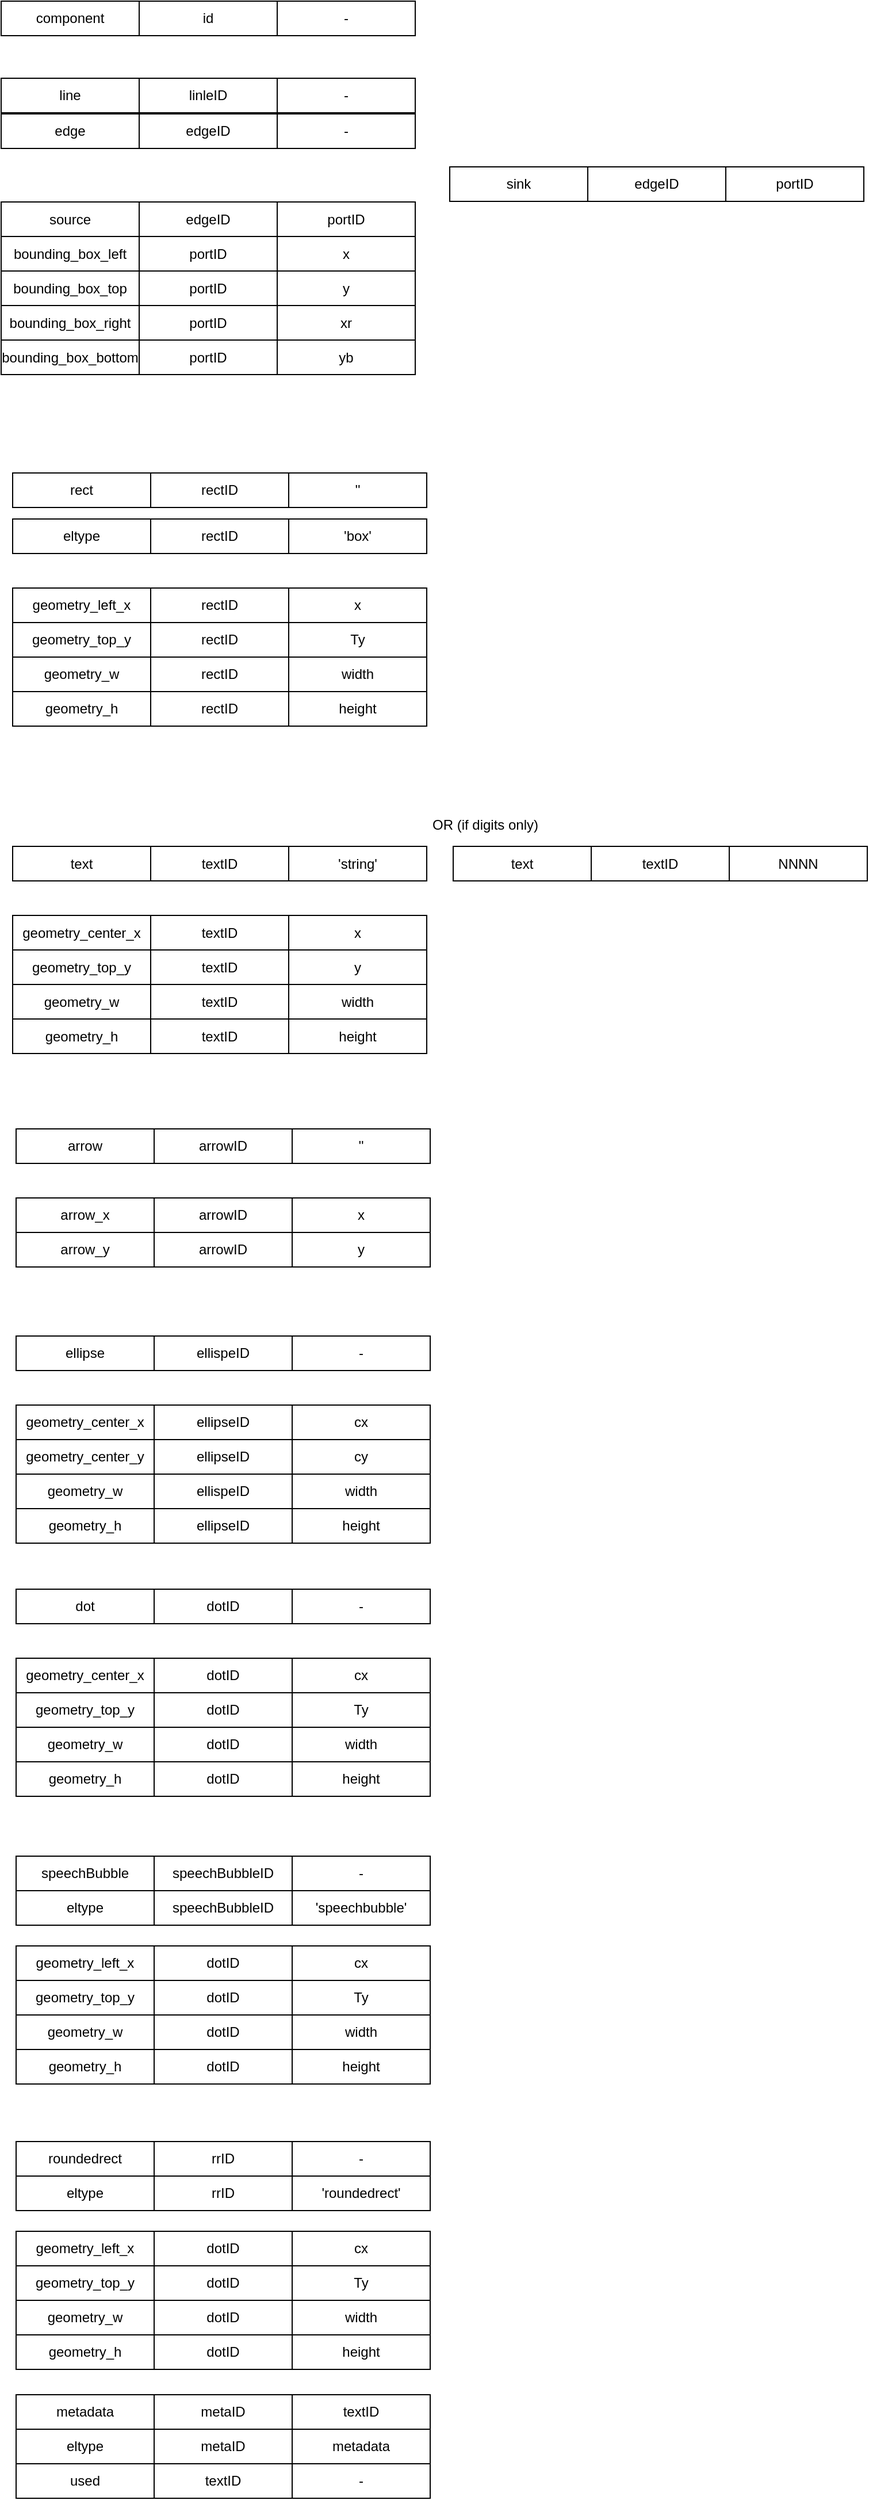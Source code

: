<mxfile version="11.1.4" type="device"><diagram id="wLg2zsXtawJ6zS9mIf9T" name="Scanner"><mxGraphModel dx="1106" dy="791" grid="1" gridSize="10" guides="1" tooltips="1" connect="1" arrows="1" fold="1" page="1" pageScale="1" pageWidth="827" pageHeight="1169" math="0" shadow="0"><root><mxCell id="0"/><mxCell id="1" parent="0"/><mxCell id="kJKgbXOMThUFaZ7jljnS-34" value="source" style="rounded=0;whiteSpace=wrap;html=1;" parent="1" vertex="1"><mxGeometry x="20" y="194.5" width="120" height="30" as="geometry"/></mxCell><mxCell id="kJKgbXOMThUFaZ7jljnS-1" value="component" style="rounded=0;whiteSpace=wrap;html=1;" parent="1" vertex="1"><mxGeometry x="20" y="20" width="120" height="30" as="geometry"/></mxCell><mxCell id="kJKgbXOMThUFaZ7jljnS-7" value="id" style="rounded=0;whiteSpace=wrap;html=1;" parent="1" vertex="1"><mxGeometry x="140" y="20" width="120" height="30" as="geometry"/></mxCell><mxCell id="kJKgbXOMThUFaZ7jljnS-8" value="-" style="rounded=0;whiteSpace=wrap;html=1;" parent="1" vertex="1"><mxGeometry x="260" y="20" width="120" height="30" as="geometry"/></mxCell><mxCell id="kJKgbXOMThUFaZ7jljnS-9" value="line" style="rounded=0;whiteSpace=wrap;html=1;" parent="1" vertex="1"><mxGeometry x="20" y="87" width="120" height="30" as="geometry"/></mxCell><mxCell id="kJKgbXOMThUFaZ7jljnS-10" style="edgeStyle=orthogonalEdgeStyle;rounded=0;orthogonalLoop=1;jettySize=auto;html=1;exitX=0.5;exitY=1;exitDx=0;exitDy=0;" parent="1" source="kJKgbXOMThUFaZ7jljnS-9" target="kJKgbXOMThUFaZ7jljnS-9" edge="1"><mxGeometry relative="1" as="geometry"/></mxCell><mxCell id="kJKgbXOMThUFaZ7jljnS-11" value="linleID" style="rounded=0;whiteSpace=wrap;html=1;" parent="1" vertex="1"><mxGeometry x="140" y="87" width="120" height="30" as="geometry"/></mxCell><mxCell id="kJKgbXOMThUFaZ7jljnS-12" value="-" style="rounded=0;whiteSpace=wrap;html=1;" parent="1" vertex="1"><mxGeometry x="260" y="87" width="120" height="30" as="geometry"/></mxCell><mxCell id="kJKgbXOMThUFaZ7jljnS-13" value="edge" style="rounded=0;whiteSpace=wrap;html=1;" parent="1" vertex="1"><mxGeometry x="20" y="118" width="120" height="30" as="geometry"/></mxCell><mxCell id="kJKgbXOMThUFaZ7jljnS-15" value="edgeID" style="rounded=0;whiteSpace=wrap;html=1;" parent="1" vertex="1"><mxGeometry x="140" y="118" width="120" height="30" as="geometry"/></mxCell><mxCell id="kJKgbXOMThUFaZ7jljnS-16" value="-" style="rounded=0;whiteSpace=wrap;html=1;" parent="1" vertex="1"><mxGeometry x="260" y="118" width="120" height="30" as="geometry"/></mxCell><mxCell id="kJKgbXOMThUFaZ7jljnS-17" value="bounding_box_left" style="rounded=0;whiteSpace=wrap;html=1;" parent="1" vertex="1"><mxGeometry x="20" y="224.5" width="120" height="30" as="geometry"/></mxCell><mxCell id="kJKgbXOMThUFaZ7jljnS-18" style="edgeStyle=orthogonalEdgeStyle;rounded=0;orthogonalLoop=1;jettySize=auto;html=1;exitX=0.5;exitY=1;exitDx=0;exitDy=0;" parent="1" source="kJKgbXOMThUFaZ7jljnS-17" target="kJKgbXOMThUFaZ7jljnS-17" edge="1"><mxGeometry relative="1" as="geometry"/></mxCell><mxCell id="kJKgbXOMThUFaZ7jljnS-19" value="portID" style="rounded=0;whiteSpace=wrap;html=1;" parent="1" vertex="1"><mxGeometry x="140" y="224.5" width="120" height="30" as="geometry"/></mxCell><mxCell id="kJKgbXOMThUFaZ7jljnS-20" value="x" style="rounded=0;whiteSpace=wrap;html=1;" parent="1" vertex="1"><mxGeometry x="260" y="224.5" width="120" height="30" as="geometry"/></mxCell><mxCell id="kJKgbXOMThUFaZ7jljnS-21" value="bounding_box_top" style="rounded=0;whiteSpace=wrap;html=1;" parent="1" vertex="1"><mxGeometry x="20" y="254.5" width="120" height="30" as="geometry"/></mxCell><mxCell id="kJKgbXOMThUFaZ7jljnS-22" style="edgeStyle=orthogonalEdgeStyle;rounded=0;orthogonalLoop=1;jettySize=auto;html=1;exitX=0.5;exitY=1;exitDx=0;exitDy=0;" parent="1" source="kJKgbXOMThUFaZ7jljnS-21" target="kJKgbXOMThUFaZ7jljnS-21" edge="1"><mxGeometry relative="1" as="geometry"/></mxCell><mxCell id="kJKgbXOMThUFaZ7jljnS-23" value="portID" style="rounded=0;whiteSpace=wrap;html=1;" parent="1" vertex="1"><mxGeometry x="140" y="254.5" width="120" height="30" as="geometry"/></mxCell><mxCell id="kJKgbXOMThUFaZ7jljnS-24" value="y" style="rounded=0;whiteSpace=wrap;html=1;" parent="1" vertex="1"><mxGeometry x="260" y="254.5" width="120" height="30" as="geometry"/></mxCell><mxCell id="kJKgbXOMThUFaZ7jljnS-25" value="bounding_box_right" style="rounded=0;whiteSpace=wrap;html=1;" parent="1" vertex="1"><mxGeometry x="20" y="284.5" width="120" height="30" as="geometry"/></mxCell><mxCell id="kJKgbXOMThUFaZ7jljnS-26" style="edgeStyle=orthogonalEdgeStyle;rounded=0;orthogonalLoop=1;jettySize=auto;html=1;exitX=0.5;exitY=1;exitDx=0;exitDy=0;" parent="1" source="kJKgbXOMThUFaZ7jljnS-25" target="kJKgbXOMThUFaZ7jljnS-25" edge="1"><mxGeometry relative="1" as="geometry"/></mxCell><mxCell id="kJKgbXOMThUFaZ7jljnS-27" value="portID" style="rounded=0;whiteSpace=wrap;html=1;" parent="1" vertex="1"><mxGeometry x="140" y="284.5" width="120" height="30" as="geometry"/></mxCell><mxCell id="kJKgbXOMThUFaZ7jljnS-28" value="xr" style="rounded=0;whiteSpace=wrap;html=1;" parent="1" vertex="1"><mxGeometry x="260" y="284.5" width="120" height="30" as="geometry"/></mxCell><mxCell id="kJKgbXOMThUFaZ7jljnS-29" value="bounding_box_bottom" style="rounded=0;whiteSpace=wrap;html=1;" parent="1" vertex="1"><mxGeometry x="20" y="314.5" width="120" height="30" as="geometry"/></mxCell><mxCell id="kJKgbXOMThUFaZ7jljnS-31" value="portID" style="rounded=0;whiteSpace=wrap;html=1;" parent="1" vertex="1"><mxGeometry x="140" y="314.5" width="120" height="30" as="geometry"/></mxCell><mxCell id="kJKgbXOMThUFaZ7jljnS-32" value="yb" style="rounded=0;whiteSpace=wrap;html=1;" parent="1" vertex="1"><mxGeometry x="260" y="314.5" width="120" height="30" as="geometry"/></mxCell><mxCell id="kJKgbXOMThUFaZ7jljnS-35" style="edgeStyle=orthogonalEdgeStyle;rounded=0;orthogonalLoop=1;jettySize=auto;html=1;exitX=0.5;exitY=1;exitDx=0;exitDy=0;" parent="1" edge="1"><mxGeometry relative="1" as="geometry"><mxPoint x="470" y="163" as="sourcePoint"/><mxPoint x="470" y="163" as="targetPoint"/></mxGeometry></mxCell><mxCell id="kJKgbXOMThUFaZ7jljnS-36" value="edgeID" style="rounded=0;whiteSpace=wrap;html=1;" parent="1" vertex="1"><mxGeometry x="140" y="194.5" width="120" height="30" as="geometry"/></mxCell><mxCell id="kJKgbXOMThUFaZ7jljnS-37" value="portID" style="rounded=0;whiteSpace=wrap;html=1;" parent="1" vertex="1"><mxGeometry x="260" y="194.5" width="120" height="30" as="geometry"/></mxCell><mxCell id="kJKgbXOMThUFaZ7jljnS-38" value="sink" style="rounded=0;whiteSpace=wrap;html=1;" parent="1" vertex="1"><mxGeometry x="410" y="164" width="120" height="30" as="geometry"/></mxCell><mxCell id="kJKgbXOMThUFaZ7jljnS-39" style="edgeStyle=orthogonalEdgeStyle;rounded=0;orthogonalLoop=1;jettySize=auto;html=1;exitX=0.5;exitY=1;exitDx=0;exitDy=0;" parent="1" source="kJKgbXOMThUFaZ7jljnS-38" target="kJKgbXOMThUFaZ7jljnS-38" edge="1"><mxGeometry relative="1" as="geometry"/></mxCell><mxCell id="kJKgbXOMThUFaZ7jljnS-40" value="edgeID" style="rounded=0;whiteSpace=wrap;html=1;" parent="1" vertex="1"><mxGeometry x="530" y="164" width="120" height="30" as="geometry"/></mxCell><mxCell id="kJKgbXOMThUFaZ7jljnS-41" value="portID" style="rounded=0;whiteSpace=wrap;html=1;" parent="1" vertex="1"><mxGeometry x="650" y="164" width="120" height="30" as="geometry"/></mxCell><mxCell id="kJKgbXOMThUFaZ7jljnS-44" value="geometry_left_x" style="rounded=0;whiteSpace=wrap;html=1;" parent="1" vertex="1"><mxGeometry x="30" y="530" width="120" height="30" as="geometry"/></mxCell><mxCell id="kJKgbXOMThUFaZ7jljnS-45" style="edgeStyle=orthogonalEdgeStyle;rounded=0;orthogonalLoop=1;jettySize=auto;html=1;exitX=0.5;exitY=1;exitDx=0;exitDy=0;" parent="1" source="kJKgbXOMThUFaZ7jljnS-44" target="kJKgbXOMThUFaZ7jljnS-44" edge="1"><mxGeometry relative="1" as="geometry"/></mxCell><mxCell id="kJKgbXOMThUFaZ7jljnS-46" value="rectID" style="rounded=0;whiteSpace=wrap;html=1;" parent="1" vertex="1"><mxGeometry x="150" y="530" width="120" height="30" as="geometry"/></mxCell><mxCell id="kJKgbXOMThUFaZ7jljnS-47" value="x" style="rounded=0;whiteSpace=wrap;html=1;" parent="1" vertex="1"><mxGeometry x="270" y="530" width="120" height="30" as="geometry"/></mxCell><mxCell id="kJKgbXOMThUFaZ7jljnS-48" value="geometry_top_y" style="rounded=0;whiteSpace=wrap;html=1;" parent="1" vertex="1"><mxGeometry x="30" y="560" width="120" height="30" as="geometry"/></mxCell><mxCell id="kJKgbXOMThUFaZ7jljnS-49" style="edgeStyle=orthogonalEdgeStyle;rounded=0;orthogonalLoop=1;jettySize=auto;html=1;exitX=0.5;exitY=1;exitDx=0;exitDy=0;" parent="1" source="kJKgbXOMThUFaZ7jljnS-48" target="kJKgbXOMThUFaZ7jljnS-48" edge="1"><mxGeometry relative="1" as="geometry"/></mxCell><mxCell id="kJKgbXOMThUFaZ7jljnS-50" value="rectID" style="rounded=0;whiteSpace=wrap;html=1;" parent="1" vertex="1"><mxGeometry x="150" y="560" width="120" height="30" as="geometry"/></mxCell><mxCell id="kJKgbXOMThUFaZ7jljnS-51" value="Ty" style="rounded=0;whiteSpace=wrap;html=1;" parent="1" vertex="1"><mxGeometry x="270" y="560" width="120" height="30" as="geometry"/></mxCell><mxCell id="kJKgbXOMThUFaZ7jljnS-52" value="geometry_w" style="rounded=0;whiteSpace=wrap;html=1;" parent="1" vertex="1"><mxGeometry x="30" y="590" width="120" height="30" as="geometry"/></mxCell><mxCell id="kJKgbXOMThUFaZ7jljnS-53" style="edgeStyle=orthogonalEdgeStyle;rounded=0;orthogonalLoop=1;jettySize=auto;html=1;exitX=0.5;exitY=1;exitDx=0;exitDy=0;" parent="1" source="kJKgbXOMThUFaZ7jljnS-52" target="kJKgbXOMThUFaZ7jljnS-52" edge="1"><mxGeometry relative="1" as="geometry"/></mxCell><mxCell id="kJKgbXOMThUFaZ7jljnS-54" value="rectID" style="rounded=0;whiteSpace=wrap;html=1;" parent="1" vertex="1"><mxGeometry x="150" y="590" width="120" height="30" as="geometry"/></mxCell><mxCell id="kJKgbXOMThUFaZ7jljnS-55" value="width" style="rounded=0;whiteSpace=wrap;html=1;" parent="1" vertex="1"><mxGeometry x="270" y="590" width="120" height="30" as="geometry"/></mxCell><mxCell id="kJKgbXOMThUFaZ7jljnS-56" value="geometry_h" style="rounded=0;whiteSpace=wrap;html=1;" parent="1" vertex="1"><mxGeometry x="30" y="620" width="120" height="30" as="geometry"/></mxCell><mxCell id="kJKgbXOMThUFaZ7jljnS-58" value="rectID" style="rounded=0;whiteSpace=wrap;html=1;" parent="1" vertex="1"><mxGeometry x="150" y="620" width="120" height="30" as="geometry"/></mxCell><mxCell id="kJKgbXOMThUFaZ7jljnS-59" value="height" style="rounded=0;whiteSpace=wrap;html=1;" parent="1" vertex="1"><mxGeometry x="270" y="620" width="120" height="30" as="geometry"/></mxCell><mxCell id="kJKgbXOMThUFaZ7jljnS-60" value="rect" style="rounded=0;whiteSpace=wrap;html=1;" parent="1" vertex="1"><mxGeometry x="30" y="430" width="120" height="30" as="geometry"/></mxCell><mxCell id="kJKgbXOMThUFaZ7jljnS-62" value="rectID" style="rounded=0;whiteSpace=wrap;html=1;" parent="1" vertex="1"><mxGeometry x="150" y="430" width="120" height="30" as="geometry"/></mxCell><mxCell id="kJKgbXOMThUFaZ7jljnS-63" value="''" style="rounded=0;whiteSpace=wrap;html=1;" parent="1" vertex="1"><mxGeometry x="270" y="430" width="120" height="30" as="geometry"/></mxCell><mxCell id="kJKgbXOMThUFaZ7jljnS-64" value="eltype" style="rounded=0;whiteSpace=wrap;html=1;" parent="1" vertex="1"><mxGeometry x="30" y="470" width="120" height="30" as="geometry"/></mxCell><mxCell id="kJKgbXOMThUFaZ7jljnS-66" value="rectID" style="rounded=0;whiteSpace=wrap;html=1;" parent="1" vertex="1"><mxGeometry x="150" y="470" width="120" height="30" as="geometry"/></mxCell><mxCell id="kJKgbXOMThUFaZ7jljnS-67" value="'box'" style="rounded=0;whiteSpace=wrap;html=1;" parent="1" vertex="1"><mxGeometry x="270" y="470" width="120" height="30" as="geometry"/></mxCell><mxCell id="kJKgbXOMThUFaZ7jljnS-68" value="geometry_center_x" style="rounded=0;whiteSpace=wrap;html=1;" parent="1" vertex="1"><mxGeometry x="30" y="814.5" width="120" height="30" as="geometry"/></mxCell><mxCell id="kJKgbXOMThUFaZ7jljnS-69" style="edgeStyle=orthogonalEdgeStyle;rounded=0;orthogonalLoop=1;jettySize=auto;html=1;exitX=0.5;exitY=1;exitDx=0;exitDy=0;" parent="1" source="kJKgbXOMThUFaZ7jljnS-68" target="kJKgbXOMThUFaZ7jljnS-68" edge="1"><mxGeometry relative="1" as="geometry"/></mxCell><mxCell id="kJKgbXOMThUFaZ7jljnS-70" value="textID" style="rounded=0;whiteSpace=wrap;html=1;" parent="1" vertex="1"><mxGeometry x="150" y="814.5" width="120" height="30" as="geometry"/></mxCell><mxCell id="kJKgbXOMThUFaZ7jljnS-71" value="x" style="rounded=0;whiteSpace=wrap;html=1;" parent="1" vertex="1"><mxGeometry x="270" y="814.5" width="120" height="30" as="geometry"/></mxCell><mxCell id="kJKgbXOMThUFaZ7jljnS-72" value="geometry_top_y" style="rounded=0;whiteSpace=wrap;html=1;" parent="1" vertex="1"><mxGeometry x="30" y="844.5" width="120" height="30" as="geometry"/></mxCell><mxCell id="kJKgbXOMThUFaZ7jljnS-73" style="edgeStyle=orthogonalEdgeStyle;rounded=0;orthogonalLoop=1;jettySize=auto;html=1;exitX=0.5;exitY=1;exitDx=0;exitDy=0;" parent="1" source="kJKgbXOMThUFaZ7jljnS-72" target="kJKgbXOMThUFaZ7jljnS-72" edge="1"><mxGeometry relative="1" as="geometry"/></mxCell><mxCell id="kJKgbXOMThUFaZ7jljnS-74" value="textID" style="rounded=0;whiteSpace=wrap;html=1;" parent="1" vertex="1"><mxGeometry x="150" y="844.5" width="120" height="30" as="geometry"/></mxCell><mxCell id="kJKgbXOMThUFaZ7jljnS-75" value="y" style="rounded=0;whiteSpace=wrap;html=1;" parent="1" vertex="1"><mxGeometry x="270" y="844.5" width="120" height="30" as="geometry"/></mxCell><mxCell id="kJKgbXOMThUFaZ7jljnS-76" value="geometry_w" style="rounded=0;whiteSpace=wrap;html=1;" parent="1" vertex="1"><mxGeometry x="30" y="874.5" width="120" height="30" as="geometry"/></mxCell><mxCell id="kJKgbXOMThUFaZ7jljnS-77" style="edgeStyle=orthogonalEdgeStyle;rounded=0;orthogonalLoop=1;jettySize=auto;html=1;exitX=0.5;exitY=1;exitDx=0;exitDy=0;" parent="1" source="kJKgbXOMThUFaZ7jljnS-76" target="kJKgbXOMThUFaZ7jljnS-76" edge="1"><mxGeometry relative="1" as="geometry"/></mxCell><mxCell id="kJKgbXOMThUFaZ7jljnS-78" value="textID" style="rounded=0;whiteSpace=wrap;html=1;" parent="1" vertex="1"><mxGeometry x="150" y="874.5" width="120" height="30" as="geometry"/></mxCell><mxCell id="kJKgbXOMThUFaZ7jljnS-79" value="width" style="rounded=0;whiteSpace=wrap;html=1;" parent="1" vertex="1"><mxGeometry x="270" y="874.5" width="120" height="30" as="geometry"/></mxCell><mxCell id="kJKgbXOMThUFaZ7jljnS-80" value="geometry_h" style="rounded=0;whiteSpace=wrap;html=1;" parent="1" vertex="1"><mxGeometry x="30" y="904.5" width="120" height="30" as="geometry"/></mxCell><mxCell id="kJKgbXOMThUFaZ7jljnS-82" value="textID" style="rounded=0;whiteSpace=wrap;html=1;" parent="1" vertex="1"><mxGeometry x="150" y="904.5" width="120" height="30" as="geometry"/></mxCell><mxCell id="kJKgbXOMThUFaZ7jljnS-83" value="height" style="rounded=0;whiteSpace=wrap;html=1;" parent="1" vertex="1"><mxGeometry x="270" y="904.5" width="120" height="30" as="geometry"/></mxCell><mxCell id="kJKgbXOMThUFaZ7jljnS-84" value="text" style="rounded=0;whiteSpace=wrap;html=1;" parent="1" vertex="1"><mxGeometry x="413" y="754.5" width="120" height="30" as="geometry"/></mxCell><mxCell id="kJKgbXOMThUFaZ7jljnS-85" style="edgeStyle=orthogonalEdgeStyle;rounded=0;orthogonalLoop=1;jettySize=auto;html=1;exitX=0.5;exitY=1;exitDx=0;exitDy=0;" parent="1" source="kJKgbXOMThUFaZ7jljnS-84" target="kJKgbXOMThUFaZ7jljnS-84" edge="1"><mxGeometry relative="1" as="geometry"/></mxCell><mxCell id="kJKgbXOMThUFaZ7jljnS-86" value="textID" style="rounded=0;whiteSpace=wrap;html=1;" parent="1" vertex="1"><mxGeometry x="533" y="754.5" width="120" height="30" as="geometry"/></mxCell><mxCell id="kJKgbXOMThUFaZ7jljnS-87" value="NNNN" style="rounded=0;whiteSpace=wrap;html=1;" parent="1" vertex="1"><mxGeometry x="653" y="754.5" width="120" height="30" as="geometry"/></mxCell><mxCell id="kJKgbXOMThUFaZ7jljnS-88" value="text" style="rounded=0;whiteSpace=wrap;html=1;" parent="1" vertex="1"><mxGeometry x="30" y="754.5" width="120" height="30" as="geometry"/></mxCell><mxCell id="kJKgbXOMThUFaZ7jljnS-90" value="textID" style="rounded=0;whiteSpace=wrap;html=1;" parent="1" vertex="1"><mxGeometry x="150" y="754.5" width="120" height="30" as="geometry"/></mxCell><mxCell id="kJKgbXOMThUFaZ7jljnS-91" value="'string'" style="rounded=0;whiteSpace=wrap;html=1;" parent="1" vertex="1"><mxGeometry x="270" y="754.5" width="120" height="30" as="geometry"/></mxCell><mxCell id="kJKgbXOMThUFaZ7jljnS-93" value="OR (if digits only)" style="text;html=1;resizable=0;points=[];autosize=1;align=left;verticalAlign=top;spacingTop=-4;" parent="1" vertex="1"><mxGeometry x="393" y="726" width="110" height="20" as="geometry"/></mxCell><mxCell id="kJKgbXOMThUFaZ7jljnS-94" value="arrow_x" style="rounded=0;whiteSpace=wrap;html=1;" parent="1" vertex="1"><mxGeometry x="33" y="1060" width="120" height="30" as="geometry"/></mxCell><mxCell id="kJKgbXOMThUFaZ7jljnS-95" style="edgeStyle=orthogonalEdgeStyle;rounded=0;orthogonalLoop=1;jettySize=auto;html=1;exitX=0.5;exitY=1;exitDx=0;exitDy=0;" parent="1" source="kJKgbXOMThUFaZ7jljnS-94" target="kJKgbXOMThUFaZ7jljnS-94" edge="1"><mxGeometry relative="1" as="geometry"/></mxCell><mxCell id="kJKgbXOMThUFaZ7jljnS-96" value="arrowID" style="rounded=0;whiteSpace=wrap;html=1;" parent="1" vertex="1"><mxGeometry x="153" y="1060" width="120" height="30" as="geometry"/></mxCell><mxCell id="kJKgbXOMThUFaZ7jljnS-97" value="x" style="rounded=0;whiteSpace=wrap;html=1;" parent="1" vertex="1"><mxGeometry x="273" y="1060" width="120" height="30" as="geometry"/></mxCell><mxCell id="kJKgbXOMThUFaZ7jljnS-98" value="arrow_y" style="rounded=0;whiteSpace=wrap;html=1;" parent="1" vertex="1"><mxGeometry x="33" y="1090" width="120" height="30" as="geometry"/></mxCell><mxCell id="kJKgbXOMThUFaZ7jljnS-100" value="arrowID" style="rounded=0;whiteSpace=wrap;html=1;" parent="1" vertex="1"><mxGeometry x="153" y="1090" width="120" height="30" as="geometry"/></mxCell><mxCell id="kJKgbXOMThUFaZ7jljnS-101" value="y" style="rounded=0;whiteSpace=wrap;html=1;" parent="1" vertex="1"><mxGeometry x="273" y="1090" width="120" height="30" as="geometry"/></mxCell><mxCell id="kJKgbXOMThUFaZ7jljnS-110" value="arrow" style="rounded=0;whiteSpace=wrap;html=1;" parent="1" vertex="1"><mxGeometry x="33" y="1000" width="120" height="30" as="geometry"/></mxCell><mxCell id="kJKgbXOMThUFaZ7jljnS-112" value="arrowID" style="rounded=0;whiteSpace=wrap;html=1;" parent="1" vertex="1"><mxGeometry x="153" y="1000" width="120" height="30" as="geometry"/></mxCell><mxCell id="kJKgbXOMThUFaZ7jljnS-113" value="''" style="rounded=0;whiteSpace=wrap;html=1;" parent="1" vertex="1"><mxGeometry x="273" y="1000" width="120" height="30" as="geometry"/></mxCell><mxCell id="h5LtpVjpLAvUPM_LsPi_-2" value="geometry_center_x" style="rounded=0;whiteSpace=wrap;html=1;" parent="1" vertex="1"><mxGeometry x="33" y="1240" width="120" height="30" as="geometry"/></mxCell><mxCell id="h5LtpVjpLAvUPM_LsPi_-3" style="edgeStyle=orthogonalEdgeStyle;rounded=0;orthogonalLoop=1;jettySize=auto;html=1;exitX=0.5;exitY=1;exitDx=0;exitDy=0;" parent="1" source="h5LtpVjpLAvUPM_LsPi_-2" target="h5LtpVjpLAvUPM_LsPi_-2" edge="1"><mxGeometry relative="1" as="geometry"/></mxCell><mxCell id="h5LtpVjpLAvUPM_LsPi_-4" value="ellipseID" style="rounded=0;whiteSpace=wrap;html=1;" parent="1" vertex="1"><mxGeometry x="153" y="1240" width="120" height="30" as="geometry"/></mxCell><mxCell id="h5LtpVjpLAvUPM_LsPi_-5" value="cx" style="rounded=0;whiteSpace=wrap;html=1;" parent="1" vertex="1"><mxGeometry x="273" y="1240" width="120" height="30" as="geometry"/></mxCell><mxCell id="h5LtpVjpLAvUPM_LsPi_-6" value="geometry_center_y" style="rounded=0;whiteSpace=wrap;html=1;" parent="1" vertex="1"><mxGeometry x="33" y="1270" width="120" height="30" as="geometry"/></mxCell><mxCell id="h5LtpVjpLAvUPM_LsPi_-7" style="edgeStyle=orthogonalEdgeStyle;rounded=0;orthogonalLoop=1;jettySize=auto;html=1;exitX=0.5;exitY=1;exitDx=0;exitDy=0;" parent="1" source="h5LtpVjpLAvUPM_LsPi_-6" target="h5LtpVjpLAvUPM_LsPi_-6" edge="1"><mxGeometry relative="1" as="geometry"/></mxCell><mxCell id="h5LtpVjpLAvUPM_LsPi_-8" value="ellipseID" style="rounded=0;whiteSpace=wrap;html=1;" parent="1" vertex="1"><mxGeometry x="153" y="1270" width="120" height="30" as="geometry"/></mxCell><mxCell id="h5LtpVjpLAvUPM_LsPi_-9" value="cy" style="rounded=0;whiteSpace=wrap;html=1;" parent="1" vertex="1"><mxGeometry x="273" y="1270" width="120" height="30" as="geometry"/></mxCell><mxCell id="h5LtpVjpLAvUPM_LsPi_-10" value="geometry_w" style="rounded=0;whiteSpace=wrap;html=1;" parent="1" vertex="1"><mxGeometry x="33" y="1300" width="120" height="30" as="geometry"/></mxCell><mxCell id="h5LtpVjpLAvUPM_LsPi_-11" style="edgeStyle=orthogonalEdgeStyle;rounded=0;orthogonalLoop=1;jettySize=auto;html=1;exitX=0.5;exitY=1;exitDx=0;exitDy=0;" parent="1" source="h5LtpVjpLAvUPM_LsPi_-10" target="h5LtpVjpLAvUPM_LsPi_-10" edge="1"><mxGeometry relative="1" as="geometry"/></mxCell><mxCell id="h5LtpVjpLAvUPM_LsPi_-12" value="ellispeID" style="rounded=0;whiteSpace=wrap;html=1;" parent="1" vertex="1"><mxGeometry x="153" y="1300" width="120" height="30" as="geometry"/></mxCell><mxCell id="h5LtpVjpLAvUPM_LsPi_-13" value="width" style="rounded=0;whiteSpace=wrap;html=1;" parent="1" vertex="1"><mxGeometry x="273" y="1300" width="120" height="30" as="geometry"/></mxCell><mxCell id="h5LtpVjpLAvUPM_LsPi_-14" value="geometry_h" style="rounded=0;whiteSpace=wrap;html=1;" parent="1" vertex="1"><mxGeometry x="33" y="1330" width="120" height="30" as="geometry"/></mxCell><mxCell id="h5LtpVjpLAvUPM_LsPi_-16" value="ellipseID" style="rounded=0;whiteSpace=wrap;html=1;" parent="1" vertex="1"><mxGeometry x="153" y="1330" width="120" height="30" as="geometry"/></mxCell><mxCell id="h5LtpVjpLAvUPM_LsPi_-17" value="height" style="rounded=0;whiteSpace=wrap;html=1;" parent="1" vertex="1"><mxGeometry x="273" y="1330" width="120" height="30" as="geometry"/></mxCell><mxCell id="h5LtpVjpLAvUPM_LsPi_-18" value="ellipse" style="rounded=0;whiteSpace=wrap;html=1;" parent="1" vertex="1"><mxGeometry x="33" y="1180" width="120" height="30" as="geometry"/></mxCell><mxCell id="h5LtpVjpLAvUPM_LsPi_-20" value="ellispeID" style="rounded=0;whiteSpace=wrap;html=1;" parent="1" vertex="1"><mxGeometry x="153" y="1180" width="120" height="30" as="geometry"/></mxCell><mxCell id="h5LtpVjpLAvUPM_LsPi_-21" value="-" style="rounded=0;whiteSpace=wrap;html=1;" parent="1" vertex="1"><mxGeometry x="273" y="1180" width="120" height="30" as="geometry"/></mxCell><mxCell id="h5LtpVjpLAvUPM_LsPi_-22" value="geometry_center_x" style="rounded=0;whiteSpace=wrap;html=1;" parent="1" vertex="1"><mxGeometry x="33" y="1460" width="120" height="30" as="geometry"/></mxCell><mxCell id="h5LtpVjpLAvUPM_LsPi_-23" style="edgeStyle=orthogonalEdgeStyle;rounded=0;orthogonalLoop=1;jettySize=auto;html=1;exitX=0.5;exitY=1;exitDx=0;exitDy=0;" parent="1" source="h5LtpVjpLAvUPM_LsPi_-22" target="h5LtpVjpLAvUPM_LsPi_-22" edge="1"><mxGeometry relative="1" as="geometry"/></mxCell><mxCell id="h5LtpVjpLAvUPM_LsPi_-24" value="dotID" style="rounded=0;whiteSpace=wrap;html=1;" parent="1" vertex="1"><mxGeometry x="153" y="1460" width="120" height="30" as="geometry"/></mxCell><mxCell id="h5LtpVjpLAvUPM_LsPi_-25" value="cx" style="rounded=0;whiteSpace=wrap;html=1;" parent="1" vertex="1"><mxGeometry x="273" y="1460" width="120" height="30" as="geometry"/></mxCell><mxCell id="h5LtpVjpLAvUPM_LsPi_-26" value="geometry_top_y" style="rounded=0;whiteSpace=wrap;html=1;" parent="1" vertex="1"><mxGeometry x="33" y="1490" width="120" height="30" as="geometry"/></mxCell><mxCell id="h5LtpVjpLAvUPM_LsPi_-27" style="edgeStyle=orthogonalEdgeStyle;rounded=0;orthogonalLoop=1;jettySize=auto;html=1;exitX=0.5;exitY=1;exitDx=0;exitDy=0;" parent="1" source="h5LtpVjpLAvUPM_LsPi_-26" target="h5LtpVjpLAvUPM_LsPi_-26" edge="1"><mxGeometry relative="1" as="geometry"/></mxCell><mxCell id="h5LtpVjpLAvUPM_LsPi_-28" value="dotID" style="rounded=0;whiteSpace=wrap;html=1;" parent="1" vertex="1"><mxGeometry x="153" y="1490" width="120" height="30" as="geometry"/></mxCell><mxCell id="h5LtpVjpLAvUPM_LsPi_-29" value="Ty" style="rounded=0;whiteSpace=wrap;html=1;" parent="1" vertex="1"><mxGeometry x="273" y="1490" width="120" height="30" as="geometry"/></mxCell><mxCell id="h5LtpVjpLAvUPM_LsPi_-30" value="geometry_w" style="rounded=0;whiteSpace=wrap;html=1;" parent="1" vertex="1"><mxGeometry x="33" y="1520" width="120" height="30" as="geometry"/></mxCell><mxCell id="h5LtpVjpLAvUPM_LsPi_-31" style="edgeStyle=orthogonalEdgeStyle;rounded=0;orthogonalLoop=1;jettySize=auto;html=1;exitX=0.5;exitY=1;exitDx=0;exitDy=0;" parent="1" source="h5LtpVjpLAvUPM_LsPi_-30" target="h5LtpVjpLAvUPM_LsPi_-30" edge="1"><mxGeometry relative="1" as="geometry"/></mxCell><mxCell id="h5LtpVjpLAvUPM_LsPi_-32" value="dotID" style="rounded=0;whiteSpace=wrap;html=1;" parent="1" vertex="1"><mxGeometry x="153" y="1520" width="120" height="30" as="geometry"/></mxCell><mxCell id="h5LtpVjpLAvUPM_LsPi_-33" value="width" style="rounded=0;whiteSpace=wrap;html=1;" parent="1" vertex="1"><mxGeometry x="273" y="1520" width="120" height="30" as="geometry"/></mxCell><mxCell id="h5LtpVjpLAvUPM_LsPi_-34" value="geometry_h" style="rounded=0;whiteSpace=wrap;html=1;" parent="1" vertex="1"><mxGeometry x="33" y="1550" width="120" height="30" as="geometry"/></mxCell><mxCell id="h5LtpVjpLAvUPM_LsPi_-36" value="dotID" style="rounded=0;whiteSpace=wrap;html=1;" parent="1" vertex="1"><mxGeometry x="153" y="1550" width="120" height="30" as="geometry"/></mxCell><mxCell id="h5LtpVjpLAvUPM_LsPi_-37" value="height" style="rounded=0;whiteSpace=wrap;html=1;" parent="1" vertex="1"><mxGeometry x="273" y="1550" width="120" height="30" as="geometry"/></mxCell><mxCell id="h5LtpVjpLAvUPM_LsPi_-38" value="dot" style="rounded=0;whiteSpace=wrap;html=1;" parent="1" vertex="1"><mxGeometry x="33" y="1400" width="120" height="30" as="geometry"/></mxCell><mxCell id="h5LtpVjpLAvUPM_LsPi_-40" value="dotID" style="rounded=0;whiteSpace=wrap;html=1;" parent="1" vertex="1"><mxGeometry x="153" y="1400" width="120" height="30" as="geometry"/></mxCell><mxCell id="h5LtpVjpLAvUPM_LsPi_-41" value="-" style="rounded=0;whiteSpace=wrap;html=1;" parent="1" vertex="1"><mxGeometry x="273" y="1400" width="120" height="30" as="geometry"/></mxCell><mxCell id="h5LtpVjpLAvUPM_LsPi_-62" value="geometry_left_x" style="rounded=0;whiteSpace=wrap;html=1;" parent="1" vertex="1"><mxGeometry x="33" y="1710" width="120" height="30" as="geometry"/></mxCell><mxCell id="h5LtpVjpLAvUPM_LsPi_-63" style="edgeStyle=orthogonalEdgeStyle;rounded=0;orthogonalLoop=1;jettySize=auto;html=1;exitX=0.5;exitY=1;exitDx=0;exitDy=0;" parent="1" source="h5LtpVjpLAvUPM_LsPi_-62" target="h5LtpVjpLAvUPM_LsPi_-62" edge="1"><mxGeometry relative="1" as="geometry"/></mxCell><mxCell id="h5LtpVjpLAvUPM_LsPi_-64" value="dotID" style="rounded=0;whiteSpace=wrap;html=1;" parent="1" vertex="1"><mxGeometry x="153" y="1710" width="120" height="30" as="geometry"/></mxCell><mxCell id="h5LtpVjpLAvUPM_LsPi_-65" value="cx" style="rounded=0;whiteSpace=wrap;html=1;" parent="1" vertex="1"><mxGeometry x="273" y="1710" width="120" height="30" as="geometry"/></mxCell><mxCell id="h5LtpVjpLAvUPM_LsPi_-66" value="geometry_top_y" style="rounded=0;whiteSpace=wrap;html=1;" parent="1" vertex="1"><mxGeometry x="33" y="1740" width="120" height="30" as="geometry"/></mxCell><mxCell id="h5LtpVjpLAvUPM_LsPi_-67" style="edgeStyle=orthogonalEdgeStyle;rounded=0;orthogonalLoop=1;jettySize=auto;html=1;exitX=0.5;exitY=1;exitDx=0;exitDy=0;" parent="1" source="h5LtpVjpLAvUPM_LsPi_-66" target="h5LtpVjpLAvUPM_LsPi_-66" edge="1"><mxGeometry relative="1" as="geometry"/></mxCell><mxCell id="h5LtpVjpLAvUPM_LsPi_-68" value="dotID" style="rounded=0;whiteSpace=wrap;html=1;" parent="1" vertex="1"><mxGeometry x="153" y="1740" width="120" height="30" as="geometry"/></mxCell><mxCell id="h5LtpVjpLAvUPM_LsPi_-69" value="Ty" style="rounded=0;whiteSpace=wrap;html=1;" parent="1" vertex="1"><mxGeometry x="273" y="1740" width="120" height="30" as="geometry"/></mxCell><mxCell id="h5LtpVjpLAvUPM_LsPi_-70" value="geometry_w" style="rounded=0;whiteSpace=wrap;html=1;" parent="1" vertex="1"><mxGeometry x="33" y="1770" width="120" height="30" as="geometry"/></mxCell><mxCell id="h5LtpVjpLAvUPM_LsPi_-71" style="edgeStyle=orthogonalEdgeStyle;rounded=0;orthogonalLoop=1;jettySize=auto;html=1;exitX=0.5;exitY=1;exitDx=0;exitDy=0;" parent="1" source="h5LtpVjpLAvUPM_LsPi_-70" target="h5LtpVjpLAvUPM_LsPi_-70" edge="1"><mxGeometry relative="1" as="geometry"/></mxCell><mxCell id="h5LtpVjpLAvUPM_LsPi_-72" value="dotID" style="rounded=0;whiteSpace=wrap;html=1;" parent="1" vertex="1"><mxGeometry x="153" y="1770" width="120" height="30" as="geometry"/></mxCell><mxCell id="h5LtpVjpLAvUPM_LsPi_-73" value="width" style="rounded=0;whiteSpace=wrap;html=1;" parent="1" vertex="1"><mxGeometry x="273" y="1770" width="120" height="30" as="geometry"/></mxCell><mxCell id="h5LtpVjpLAvUPM_LsPi_-74" value="geometry_h" style="rounded=0;whiteSpace=wrap;html=1;" parent="1" vertex="1"><mxGeometry x="33" y="1800" width="120" height="30" as="geometry"/></mxCell><mxCell id="h5LtpVjpLAvUPM_LsPi_-76" value="dotID" style="rounded=0;whiteSpace=wrap;html=1;" parent="1" vertex="1"><mxGeometry x="153" y="1800" width="120" height="30" as="geometry"/></mxCell><mxCell id="h5LtpVjpLAvUPM_LsPi_-77" value="height" style="rounded=0;whiteSpace=wrap;html=1;" parent="1" vertex="1"><mxGeometry x="273" y="1800" width="120" height="30" as="geometry"/></mxCell><mxCell id="h5LtpVjpLAvUPM_LsPi_-78" value="speechBubble" style="rounded=0;whiteSpace=wrap;html=1;" parent="1" vertex="1"><mxGeometry x="33" y="1632" width="120" height="30" as="geometry"/></mxCell><mxCell id="h5LtpVjpLAvUPM_LsPi_-79" style="edgeStyle=orthogonalEdgeStyle;rounded=0;orthogonalLoop=1;jettySize=auto;html=1;exitX=0.5;exitY=1;exitDx=0;exitDy=0;" parent="1" source="h5LtpVjpLAvUPM_LsPi_-78" target="h5LtpVjpLAvUPM_LsPi_-78" edge="1"><mxGeometry relative="1" as="geometry"/></mxCell><mxCell id="h5LtpVjpLAvUPM_LsPi_-80" value="speechBubbleID" style="rounded=0;whiteSpace=wrap;html=1;" parent="1" vertex="1"><mxGeometry x="153" y="1632" width="120" height="30" as="geometry"/></mxCell><mxCell id="h5LtpVjpLAvUPM_LsPi_-81" value="-" style="rounded=0;whiteSpace=wrap;html=1;" parent="1" vertex="1"><mxGeometry x="273" y="1632" width="120" height="30" as="geometry"/></mxCell><mxCell id="h5LtpVjpLAvUPM_LsPi_-82" value="eltype" style="rounded=0;whiteSpace=wrap;html=1;" parent="1" vertex="1"><mxGeometry x="33" y="1662" width="120" height="30" as="geometry"/></mxCell><mxCell id="h5LtpVjpLAvUPM_LsPi_-84" value="speechBubbleID" style="rounded=0;whiteSpace=wrap;html=1;" parent="1" vertex="1"><mxGeometry x="153" y="1662" width="120" height="30" as="geometry"/></mxCell><mxCell id="h5LtpVjpLAvUPM_LsPi_-85" value="'speechbubble'" style="rounded=0;whiteSpace=wrap;html=1;" parent="1" vertex="1"><mxGeometry x="273" y="1662" width="120" height="30" as="geometry"/></mxCell><mxCell id="h5LtpVjpLAvUPM_LsPi_-86" value="geometry_left_x" style="rounded=0;whiteSpace=wrap;html=1;" parent="1" vertex="1"><mxGeometry x="33" y="1958" width="120" height="30" as="geometry"/></mxCell><mxCell id="h5LtpVjpLAvUPM_LsPi_-87" style="edgeStyle=orthogonalEdgeStyle;rounded=0;orthogonalLoop=1;jettySize=auto;html=1;exitX=0.5;exitY=1;exitDx=0;exitDy=0;" parent="1" source="h5LtpVjpLAvUPM_LsPi_-86" target="h5LtpVjpLAvUPM_LsPi_-86" edge="1"><mxGeometry relative="1" as="geometry"/></mxCell><mxCell id="h5LtpVjpLAvUPM_LsPi_-88" value="dotID" style="rounded=0;whiteSpace=wrap;html=1;" parent="1" vertex="1"><mxGeometry x="153" y="1958" width="120" height="30" as="geometry"/></mxCell><mxCell id="h5LtpVjpLAvUPM_LsPi_-89" value="cx" style="rounded=0;whiteSpace=wrap;html=1;" parent="1" vertex="1"><mxGeometry x="273" y="1958" width="120" height="30" as="geometry"/></mxCell><mxCell id="h5LtpVjpLAvUPM_LsPi_-90" value="geometry_top_y" style="rounded=0;whiteSpace=wrap;html=1;" parent="1" vertex="1"><mxGeometry x="33" y="1988" width="120" height="30" as="geometry"/></mxCell><mxCell id="h5LtpVjpLAvUPM_LsPi_-91" style="edgeStyle=orthogonalEdgeStyle;rounded=0;orthogonalLoop=1;jettySize=auto;html=1;exitX=0.5;exitY=1;exitDx=0;exitDy=0;" parent="1" source="h5LtpVjpLAvUPM_LsPi_-90" target="h5LtpVjpLAvUPM_LsPi_-90" edge="1"><mxGeometry relative="1" as="geometry"/></mxCell><mxCell id="h5LtpVjpLAvUPM_LsPi_-92" value="dotID" style="rounded=0;whiteSpace=wrap;html=1;" parent="1" vertex="1"><mxGeometry x="153" y="1988" width="120" height="30" as="geometry"/></mxCell><mxCell id="h5LtpVjpLAvUPM_LsPi_-93" value="Ty" style="rounded=0;whiteSpace=wrap;html=1;" parent="1" vertex="1"><mxGeometry x="273" y="1988" width="120" height="30" as="geometry"/></mxCell><mxCell id="h5LtpVjpLAvUPM_LsPi_-94" value="geometry_w" style="rounded=0;whiteSpace=wrap;html=1;" parent="1" vertex="1"><mxGeometry x="33" y="2018" width="120" height="30" as="geometry"/></mxCell><mxCell id="h5LtpVjpLAvUPM_LsPi_-95" style="edgeStyle=orthogonalEdgeStyle;rounded=0;orthogonalLoop=1;jettySize=auto;html=1;exitX=0.5;exitY=1;exitDx=0;exitDy=0;" parent="1" source="h5LtpVjpLAvUPM_LsPi_-94" target="h5LtpVjpLAvUPM_LsPi_-94" edge="1"><mxGeometry relative="1" as="geometry"/></mxCell><mxCell id="h5LtpVjpLAvUPM_LsPi_-96" value="dotID" style="rounded=0;whiteSpace=wrap;html=1;" parent="1" vertex="1"><mxGeometry x="153" y="2018" width="120" height="30" as="geometry"/></mxCell><mxCell id="h5LtpVjpLAvUPM_LsPi_-97" value="width" style="rounded=0;whiteSpace=wrap;html=1;" parent="1" vertex="1"><mxGeometry x="273" y="2018" width="120" height="30" as="geometry"/></mxCell><mxCell id="h5LtpVjpLAvUPM_LsPi_-98" value="geometry_h" style="rounded=0;whiteSpace=wrap;html=1;" parent="1" vertex="1"><mxGeometry x="33" y="2048" width="120" height="30" as="geometry"/></mxCell><mxCell id="h5LtpVjpLAvUPM_LsPi_-100" value="dotID" style="rounded=0;whiteSpace=wrap;html=1;" parent="1" vertex="1"><mxGeometry x="153" y="2048" width="120" height="30" as="geometry"/></mxCell><mxCell id="h5LtpVjpLAvUPM_LsPi_-101" value="height" style="rounded=0;whiteSpace=wrap;html=1;" parent="1" vertex="1"><mxGeometry x="273" y="2048" width="120" height="30" as="geometry"/></mxCell><mxCell id="h5LtpVjpLAvUPM_LsPi_-102" value="roundedrect" style="rounded=0;whiteSpace=wrap;html=1;" parent="1" vertex="1"><mxGeometry x="33" y="1880" width="120" height="30" as="geometry"/></mxCell><mxCell id="h5LtpVjpLAvUPM_LsPi_-103" style="edgeStyle=orthogonalEdgeStyle;rounded=0;orthogonalLoop=1;jettySize=auto;html=1;exitX=0.5;exitY=1;exitDx=0;exitDy=0;" parent="1" source="h5LtpVjpLAvUPM_LsPi_-102" target="h5LtpVjpLAvUPM_LsPi_-102" edge="1"><mxGeometry relative="1" as="geometry"/></mxCell><mxCell id="h5LtpVjpLAvUPM_LsPi_-104" value="rrID" style="rounded=0;whiteSpace=wrap;html=1;" parent="1" vertex="1"><mxGeometry x="153" y="1880" width="120" height="30" as="geometry"/></mxCell><mxCell id="h5LtpVjpLAvUPM_LsPi_-105" value="-" style="rounded=0;whiteSpace=wrap;html=1;" parent="1" vertex="1"><mxGeometry x="273" y="1880" width="120" height="30" as="geometry"/></mxCell><mxCell id="h5LtpVjpLAvUPM_LsPi_-106" value="eltype" style="rounded=0;whiteSpace=wrap;html=1;" parent="1" vertex="1"><mxGeometry x="33" y="1910" width="120" height="30" as="geometry"/></mxCell><mxCell id="h5LtpVjpLAvUPM_LsPi_-108" value="rrID" style="rounded=0;whiteSpace=wrap;html=1;" parent="1" vertex="1"><mxGeometry x="153" y="1910" width="120" height="30" as="geometry"/></mxCell><mxCell id="h5LtpVjpLAvUPM_LsPi_-109" value="'roundedrect'" style="rounded=0;whiteSpace=wrap;html=1;" parent="1" vertex="1"><mxGeometry x="273" y="1910" width="120" height="30" as="geometry"/></mxCell><mxCell id="h5LtpVjpLAvUPM_LsPi_-110" value="metadata" style="rounded=0;whiteSpace=wrap;html=1;" parent="1" vertex="1"><mxGeometry x="33" y="2100" width="120" height="30" as="geometry"/></mxCell><mxCell id="h5LtpVjpLAvUPM_LsPi_-111" style="edgeStyle=orthogonalEdgeStyle;rounded=0;orthogonalLoop=1;jettySize=auto;html=1;exitX=0.5;exitY=1;exitDx=0;exitDy=0;" parent="1" source="h5LtpVjpLAvUPM_LsPi_-110" target="h5LtpVjpLAvUPM_LsPi_-110" edge="1"><mxGeometry relative="1" as="geometry"/></mxCell><mxCell id="h5LtpVjpLAvUPM_LsPi_-112" value="metaID" style="rounded=0;whiteSpace=wrap;html=1;" parent="1" vertex="1"><mxGeometry x="153" y="2100" width="120" height="30" as="geometry"/></mxCell><mxCell id="h5LtpVjpLAvUPM_LsPi_-113" value="textID" style="rounded=0;whiteSpace=wrap;html=1;" parent="1" vertex="1"><mxGeometry x="273" y="2100" width="120" height="30" as="geometry"/></mxCell><mxCell id="h5LtpVjpLAvUPM_LsPi_-114" value="eltype" style="rounded=0;whiteSpace=wrap;html=1;" parent="1" vertex="1"><mxGeometry x="33" y="2130" width="120" height="30" as="geometry"/></mxCell><mxCell id="h5LtpVjpLAvUPM_LsPi_-115" style="edgeStyle=orthogonalEdgeStyle;rounded=0;orthogonalLoop=1;jettySize=auto;html=1;exitX=0.5;exitY=1;exitDx=0;exitDy=0;" parent="1" source="h5LtpVjpLAvUPM_LsPi_-114" target="h5LtpVjpLAvUPM_LsPi_-114" edge="1"><mxGeometry relative="1" as="geometry"/></mxCell><mxCell id="h5LtpVjpLAvUPM_LsPi_-116" value="metaID" style="rounded=0;whiteSpace=wrap;html=1;" parent="1" vertex="1"><mxGeometry x="153" y="2130" width="120" height="30" as="geometry"/></mxCell><mxCell id="h5LtpVjpLAvUPM_LsPi_-117" value="metadata" style="rounded=0;whiteSpace=wrap;html=1;" parent="1" vertex="1"><mxGeometry x="273" y="2130" width="120" height="30" as="geometry"/></mxCell><mxCell id="h5LtpVjpLAvUPM_LsPi_-118" value="used" style="rounded=0;whiteSpace=wrap;html=1;" parent="1" vertex="1"><mxGeometry x="33" y="2160" width="120" height="30" as="geometry"/></mxCell><mxCell id="h5LtpVjpLAvUPM_LsPi_-120" value="textID" style="rounded=0;whiteSpace=wrap;html=1;" parent="1" vertex="1"><mxGeometry x="153" y="2160" width="120" height="30" as="geometry"/></mxCell><mxCell id="h5LtpVjpLAvUPM_LsPi_-121" value="-" style="rounded=0;whiteSpace=wrap;html=1;" parent="1" vertex="1"><mxGeometry x="273" y="2160" width="120" height="30" as="geometry"/></mxCell></root></mxGraphModel></diagram><diagram id="9MhYfRaO82Kfrf8h_rkv" name="Parser"><mxGraphModel dx="1106" dy="791" grid="1" gridSize="10" guides="1" tooltips="1" connect="1" arrows="1" fold="1" page="1" pageScale="1" pageWidth="827" pageHeight="1169" math="0" shadow="0"><root><mxCell id="Qnq7bCnjU8-Ypg7OHAey-0"/><mxCell id="Qnq7bCnjU8-Ypg7OHAey-1" parent="Qnq7bCnjU8-Ypg7OHAey-0"/></root></mxGraphModel></diagram><diagram id="dyekH_eDIOg3ALja_5p0" name="overview"><mxGraphModel dx="1580" dy="1130" grid="1" gridSize="10" guides="1" tooltips="1" connect="1" arrows="1" fold="1" page="1" pageScale="1" pageWidth="827" pageHeight="1169" math="0" shadow="0"><root><mxCell id="_N_BGshgYBsYuy9qEP2X-0"/><mxCell id="_N_BGshgYBsYuy9qEP2X-1" parent="_N_BGshgYBsYuy9qEP2X-0"/><mxCell id="f5s50vOBdGFwGr_gmxos-0" value="component" style="rounded=0;whiteSpace=wrap;html=1;" vertex="1" parent="_N_BGshgYBsYuy9qEP2X-1"><mxGeometry x="240" y="30" width="120" height="30" as="geometry"/></mxCell><mxCell id="f5s50vOBdGFwGr_gmxos-1" value="id" style="rounded=0;whiteSpace=wrap;html=1;" vertex="1" parent="_N_BGshgYBsYuy9qEP2X-1"><mxGeometry x="360" y="30" width="120" height="30" as="geometry"/></mxCell><mxCell id="f5s50vOBdGFwGr_gmxos-2" value="-" style="rounded=0;whiteSpace=wrap;html=1;" vertex="1" parent="_N_BGshgYBsYuy9qEP2X-1"><mxGeometry x="480" y="30" width="120" height="30" as="geometry"/></mxCell><mxCell id="wC5wtu-sl3qEwbVzzTrW-15" value="ellipse" style="rounded=0;whiteSpace=wrap;html=1;" vertex="1" parent="_N_BGshgYBsYuy9qEP2X-1"><mxGeometry x="20" y="260" width="120" height="30" as="geometry"/></mxCell><mxCell id="wC5wtu-sl3qEwbVzzTrW-16" value="ellispeID" style="rounded=0;whiteSpace=wrap;html=1;" vertex="1" parent="_N_BGshgYBsYuy9qEP2X-1"><mxGeometry x="140" y="260" width="120" height="30" as="geometry"/></mxCell><mxCell id="wC5wtu-sl3qEwbVzzTrW-17" value="-" style="rounded=0;whiteSpace=wrap;html=1;" vertex="1" parent="_N_BGshgYBsYuy9qEP2X-1"><mxGeometry x="260" y="260" width="120" height="30" as="geometry"/></mxCell><mxCell id="wC5wtu-sl3qEwbVzzTrW-18" value="parent" style="rounded=0;whiteSpace=wrap;html=1;" vertex="1" parent="_N_BGshgYBsYuy9qEP2X-1"><mxGeometry x="20" y="170" width="120" height="30" as="geometry"/></mxCell><mxCell id="wC5wtu-sl3qEwbVzzTrW-24" style="edgeStyle=orthogonalEdgeStyle;rounded=0;orthogonalLoop=1;jettySize=auto;html=1;exitX=0.5;exitY=0;exitDx=0;exitDy=0;entryX=0.25;entryY=1;entryDx=0;entryDy=0;" edge="1" parent="_N_BGshgYBsYuy9qEP2X-1" source="wC5wtu-sl3qEwbVzzTrW-19" target="f5s50vOBdGFwGr_gmxos-0"><mxGeometry relative="1" as="geometry"/></mxCell><mxCell id="wC5wtu-sl3qEwbVzzTrW-19" value="parentID" style="rounded=0;whiteSpace=wrap;html=1;" vertex="1" parent="_N_BGshgYBsYuy9qEP2X-1"><mxGeometry x="140" y="170" width="120" height="30" as="geometry"/></mxCell><mxCell id="wC5wtu-sl3qEwbVzzTrW-25" style="edgeStyle=orthogonalEdgeStyle;rounded=0;orthogonalLoop=1;jettySize=auto;html=1;exitX=0.5;exitY=1;exitDx=0;exitDy=0;entryX=0.5;entryY=0;entryDx=0;entryDy=0;" edge="1" parent="_N_BGshgYBsYuy9qEP2X-1" source="wC5wtu-sl3qEwbVzzTrW-20" target="wC5wtu-sl3qEwbVzzTrW-15"><mxGeometry relative="1" as="geometry"><mxPoint x="510" y="130" as="targetPoint"/></mxGeometry></mxCell><mxCell id="wC5wtu-sl3qEwbVzzTrW-20" value="ellipseID" style="rounded=0;whiteSpace=wrap;html=1;" vertex="1" parent="_N_BGshgYBsYuy9qEP2X-1"><mxGeometry x="260" y="170" width="120" height="30" as="geometry"/></mxCell><mxCell id="YP7J_LESDEhXDG55x_6z-0" value="rect" style="rounded=0;whiteSpace=wrap;html=1;" vertex="1" parent="_N_BGshgYBsYuy9qEP2X-1"><mxGeometry x="420" y="260" width="120" height="30" as="geometry"/></mxCell><mxCell id="YP7J_LESDEhXDG55x_6z-1" value="rectID" style="rounded=0;whiteSpace=wrap;html=1;" vertex="1" parent="_N_BGshgYBsYuy9qEP2X-1"><mxGeometry x="540" y="260" width="120" height="30" as="geometry"/></mxCell><mxCell id="YP7J_LESDEhXDG55x_6z-2" value="''" style="rounded=0;whiteSpace=wrap;html=1;" vertex="1" parent="_N_BGshgYBsYuy9qEP2X-1"><mxGeometry x="660" y="260" width="120" height="30" as="geometry"/></mxCell><mxCell id="YP7J_LESDEhXDG55x_6z-3" value="parent" style="rounded=0;whiteSpace=wrap;html=1;" vertex="1" parent="_N_BGshgYBsYuy9qEP2X-1"><mxGeometry x="420" y="170" width="120" height="30" as="geometry"/></mxCell><mxCell id="YP7J_LESDEhXDG55x_6z-7" style="edgeStyle=orthogonalEdgeStyle;rounded=0;orthogonalLoop=1;jettySize=auto;html=1;exitX=0.75;exitY=0;exitDx=0;exitDy=0;entryX=0.75;entryY=1;entryDx=0;entryDy=0;" edge="1" parent="_N_BGshgYBsYuy9qEP2X-1" source="YP7J_LESDEhXDG55x_6z-4" target="f5s50vOBdGFwGr_gmxos-0"><mxGeometry relative="1" as="geometry"/></mxCell><mxCell id="YP7J_LESDEhXDG55x_6z-4" value="parentID" style="rounded=0;whiteSpace=wrap;html=1;" vertex="1" parent="_N_BGshgYBsYuy9qEP2X-1"><mxGeometry x="540" y="170" width="120" height="30" as="geometry"/></mxCell><mxCell id="YP7J_LESDEhXDG55x_6z-6" style="edgeStyle=orthogonalEdgeStyle;rounded=0;orthogonalLoop=1;jettySize=auto;html=1;exitX=0.5;exitY=1;exitDx=0;exitDy=0;" edge="1" parent="_N_BGshgYBsYuy9qEP2X-1" source="YP7J_LESDEhXDG55x_6z-5" target="YP7J_LESDEhXDG55x_6z-0"><mxGeometry relative="1" as="geometry"/></mxCell><mxCell id="YP7J_LESDEhXDG55x_6z-5" value="rectID" style="rounded=0;whiteSpace=wrap;html=1;" vertex="1" parent="_N_BGshgYBsYuy9qEP2X-1"><mxGeometry x="660" y="170" width="120" height="30" as="geometry"/></mxCell><mxCell id="TyDcykfWDMpx29j8TK1s-0" value="roundedrect" style="rounded=0;whiteSpace=wrap;html=1;" vertex="1" parent="_N_BGshgYBsYuy9qEP2X-1"><mxGeometry x="190" y="410" width="120" height="30" as="geometry"/></mxCell><mxCell id="TyDcykfWDMpx29j8TK1s-1" style="edgeStyle=orthogonalEdgeStyle;rounded=0;orthogonalLoop=1;jettySize=auto;html=1;exitX=0.5;exitY=1;exitDx=0;exitDy=0;" edge="1" source="TyDcykfWDMpx29j8TK1s-0" target="TyDcykfWDMpx29j8TK1s-0" parent="_N_BGshgYBsYuy9qEP2X-1"><mxGeometry relative="1" as="geometry"/></mxCell><mxCell id="TyDcykfWDMpx29j8TK1s-2" value="rrID" style="rounded=0;whiteSpace=wrap;html=1;" vertex="1" parent="_N_BGshgYBsYuy9qEP2X-1"><mxGeometry x="310" y="410" width="120" height="30" as="geometry"/></mxCell><mxCell id="TyDcykfWDMpx29j8TK1s-3" value="-" style="rounded=0;whiteSpace=wrap;html=1;" vertex="1" parent="_N_BGshgYBsYuy9qEP2X-1"><mxGeometry x="430" y="410" width="120" height="30" as="geometry"/></mxCell><mxCell id="TyDcykfWDMpx29j8TK1s-4" value="parent" style="rounded=0;whiteSpace=wrap;html=1;" vertex="1" parent="_N_BGshgYBsYuy9qEP2X-1"><mxGeometry x="190" y="340" width="120" height="30" as="geometry"/></mxCell><mxCell id="TyDcykfWDMpx29j8TK1s-7" style="edgeStyle=orthogonalEdgeStyle;rounded=0;orthogonalLoop=1;jettySize=auto;html=1;exitX=0.75;exitY=0;exitDx=0;exitDy=0;entryX=0.5;entryY=1;entryDx=0;entryDy=0;" edge="1" parent="_N_BGshgYBsYuy9qEP2X-1" source="TyDcykfWDMpx29j8TK1s-5" target="f5s50vOBdGFwGr_gmxos-0"><mxGeometry relative="1" as="geometry"><Array as="points"><mxPoint x="400" y="140"/><mxPoint x="300" y="140"/></Array></mxGeometry></mxCell><mxCell id="TyDcykfWDMpx29j8TK1s-5" value="parentID" style="rounded=0;whiteSpace=wrap;html=1;" vertex="1" parent="_N_BGshgYBsYuy9qEP2X-1"><mxGeometry x="310" y="340" width="120" height="30" as="geometry"/></mxCell><mxCell id="TyDcykfWDMpx29j8TK1s-8" style="edgeStyle=orthogonalEdgeStyle;rounded=0;orthogonalLoop=1;jettySize=auto;html=1;exitX=0.5;exitY=1;exitDx=0;exitDy=0;entryX=0.5;entryY=0;entryDx=0;entryDy=0;" edge="1" parent="_N_BGshgYBsYuy9qEP2X-1" source="TyDcykfWDMpx29j8TK1s-6" target="TyDcykfWDMpx29j8TK1s-0"><mxGeometry relative="1" as="geometry"/></mxCell><mxCell id="TyDcykfWDMpx29j8TK1s-6" value="metadataID" style="rounded=0;whiteSpace=wrap;html=1;" vertex="1" parent="_N_BGshgYBsYuy9qEP2X-1"><mxGeometry x="430" y="340" width="120" height="30" as="geometry"/></mxCell><mxCell id="TyDcykfWDMpx29j8TK1s-9" value="port" style="rounded=0;whiteSpace=wrap;html=1;" vertex="1" parent="_N_BGshgYBsYuy9qEP2X-1"><mxGeometry x="20" y="590" width="120" height="30" as="geometry"/></mxCell><mxCell id="TyDcykfWDMpx29j8TK1s-10" style="edgeStyle=orthogonalEdgeStyle;rounded=0;orthogonalLoop=1;jettySize=auto;html=1;exitX=0.5;exitY=1;exitDx=0;exitDy=0;" edge="1" source="TyDcykfWDMpx29j8TK1s-9" target="TyDcykfWDMpx29j8TK1s-9" parent="_N_BGshgYBsYuy9qEP2X-1"><mxGeometry relative="1" as="geometry"/></mxCell><mxCell id="TyDcykfWDMpx29j8TK1s-11" value="portID" style="rounded=0;whiteSpace=wrap;html=1;" vertex="1" parent="_N_BGshgYBsYuy9qEP2X-1"><mxGeometry x="140" y="590" width="120" height="30" as="geometry"/></mxCell><mxCell id="TyDcykfWDMpx29j8TK1s-12" value="-" style="rounded=0;whiteSpace=wrap;html=1;" vertex="1" parent="_N_BGshgYBsYuy9qEP2X-1"><mxGeometry x="260" y="590" width="120" height="30" as="geometry"/></mxCell><mxCell id="TyDcykfWDMpx29j8TK1s-25" style="edgeStyle=orthogonalEdgeStyle;rounded=0;orthogonalLoop=1;jettySize=auto;html=1;exitX=0.5;exitY=0;exitDx=0;exitDy=0;entryX=0.5;entryY=1;entryDx=0;entryDy=0;" edge="1" parent="_N_BGshgYBsYuy9qEP2X-1" source="TyDcykfWDMpx29j8TK1s-13" target="wC5wtu-sl3qEwbVzzTrW-15"><mxGeometry relative="1" as="geometry"/></mxCell><mxCell id="TyDcykfWDMpx29j8TK1s-13" value="parent" style="rounded=0;whiteSpace=wrap;html=1;" vertex="1" parent="_N_BGshgYBsYuy9qEP2X-1"><mxGeometry x="20" y="520" width="120" height="30" as="geometry"/></mxCell><mxCell id="TyDcykfWDMpx29j8TK1s-14" value="ellipseID" style="rounded=0;whiteSpace=wrap;html=1;" vertex="1" parent="_N_BGshgYBsYuy9qEP2X-1"><mxGeometry x="140" y="520" width="120" height="30" as="geometry"/></mxCell><mxCell id="TyDcykfWDMpx29j8TK1s-15" style="edgeStyle=orthogonalEdgeStyle;rounded=0;orthogonalLoop=1;jettySize=auto;html=1;exitX=0.5;exitY=1;exitDx=0;exitDy=0;entryX=0.5;entryY=0;entryDx=0;entryDy=0;" edge="1" source="TyDcykfWDMpx29j8TK1s-16" target="TyDcykfWDMpx29j8TK1s-9" parent="_N_BGshgYBsYuy9qEP2X-1"><mxGeometry relative="1" as="geometry"/></mxCell><mxCell id="TyDcykfWDMpx29j8TK1s-16" value="portID" style="rounded=0;whiteSpace=wrap;html=1;" vertex="1" parent="_N_BGshgYBsYuy9qEP2X-1"><mxGeometry x="260" y="520" width="120" height="30" as="geometry"/></mxCell><mxCell id="TyDcykfWDMpx29j8TK1s-26" value="port" style="rounded=0;whiteSpace=wrap;html=1;" vertex="1" parent="_N_BGshgYBsYuy9qEP2X-1"><mxGeometry x="430" y="590" width="120" height="30" as="geometry"/></mxCell><mxCell id="TyDcykfWDMpx29j8TK1s-27" style="edgeStyle=orthogonalEdgeStyle;rounded=0;orthogonalLoop=1;jettySize=auto;html=1;exitX=0.5;exitY=1;exitDx=0;exitDy=0;" edge="1" source="TyDcykfWDMpx29j8TK1s-26" target="TyDcykfWDMpx29j8TK1s-26" parent="_N_BGshgYBsYuy9qEP2X-1"><mxGeometry relative="1" as="geometry"/></mxCell><mxCell id="TyDcykfWDMpx29j8TK1s-28" value="portID" style="rounded=0;whiteSpace=wrap;html=1;" vertex="1" parent="_N_BGshgYBsYuy9qEP2X-1"><mxGeometry x="550" y="590" width="120" height="30" as="geometry"/></mxCell><mxCell id="TyDcykfWDMpx29j8TK1s-65" style="edgeStyle=orthogonalEdgeStyle;rounded=0;orthogonalLoop=1;jettySize=auto;html=1;exitX=1;exitY=0.5;exitDx=0;exitDy=0;entryX=1;entryY=0.5;entryDx=0;entryDy=0;dashed=1;endArrow=none;endFill=0;" edge="1" parent="_N_BGshgYBsYuy9qEP2X-1" source="TyDcykfWDMpx29j8TK1s-29" target="TyDcykfWDMpx29j8TK1s-52"><mxGeometry relative="1" as="geometry"/></mxCell><mxCell id="TyDcykfWDMpx29j8TK1s-29" value="-" style="rounded=0;whiteSpace=wrap;html=1;" vertex="1" parent="_N_BGshgYBsYuy9qEP2X-1"><mxGeometry x="670" y="590" width="120" height="30" as="geometry"/></mxCell><mxCell id="TyDcykfWDMpx29j8TK1s-34" style="edgeStyle=orthogonalEdgeStyle;rounded=0;orthogonalLoop=1;jettySize=auto;html=1;exitX=0.5;exitY=0;exitDx=0;exitDy=0;entryX=0.5;entryY=1;entryDx=0;entryDy=0;" edge="1" parent="_N_BGshgYBsYuy9qEP2X-1" source="TyDcykfWDMpx29j8TK1s-30" target="YP7J_LESDEhXDG55x_6z-0"><mxGeometry relative="1" as="geometry"><Array as="points"><mxPoint x="490" y="460"/><mxPoint x="610" y="460"/><mxPoint x="610" y="320"/><mxPoint x="480" y="320"/></Array></mxGeometry></mxCell><mxCell id="TyDcykfWDMpx29j8TK1s-30" value="parent" style="rounded=0;whiteSpace=wrap;html=1;" vertex="1" parent="_N_BGshgYBsYuy9qEP2X-1"><mxGeometry x="430" y="520" width="120" height="30" as="geometry"/></mxCell><mxCell id="TyDcykfWDMpx29j8TK1s-31" value="rectID" style="rounded=0;whiteSpace=wrap;html=1;" vertex="1" parent="_N_BGshgYBsYuy9qEP2X-1"><mxGeometry x="550" y="520" width="120" height="30" as="geometry"/></mxCell><mxCell id="TyDcykfWDMpx29j8TK1s-32" style="edgeStyle=orthogonalEdgeStyle;rounded=0;orthogonalLoop=1;jettySize=auto;html=1;exitX=0.5;exitY=1;exitDx=0;exitDy=0;entryX=0.5;entryY=0;entryDx=0;entryDy=0;" edge="1" source="TyDcykfWDMpx29j8TK1s-33" target="TyDcykfWDMpx29j8TK1s-26" parent="_N_BGshgYBsYuy9qEP2X-1"><mxGeometry relative="1" as="geometry"/></mxCell><mxCell id="TyDcykfWDMpx29j8TK1s-33" value="portID" style="rounded=0;whiteSpace=wrap;html=1;" vertex="1" parent="_N_BGshgYBsYuy9qEP2X-1"><mxGeometry x="670" y="520" width="120" height="30" as="geometry"/></mxCell><mxCell id="TyDcykfWDMpx29j8TK1s-35" value="edge" style="rounded=0;whiteSpace=wrap;html=1;" vertex="1" parent="_N_BGshgYBsYuy9qEP2X-1"><mxGeometry x="203" y="802.5" width="120" height="30" as="geometry"/></mxCell><mxCell id="TyDcykfWDMpx29j8TK1s-37" value="edgeID" style="rounded=0;whiteSpace=wrap;html=1;" vertex="1" parent="_N_BGshgYBsYuy9qEP2X-1"><mxGeometry x="323" y="802.5" width="120" height="30" as="geometry"/></mxCell><mxCell id="TyDcykfWDMpx29j8TK1s-38" value="-" style="rounded=0;whiteSpace=wrap;html=1;" vertex="1" parent="_N_BGshgYBsYuy9qEP2X-1"><mxGeometry x="443" y="802.5" width="120" height="30" as="geometry"/></mxCell><mxCell id="TyDcykfWDMpx29j8TK1s-39" value="sink" style="rounded=0;whiteSpace=wrap;html=1;" vertex="1" parent="_N_BGshgYBsYuy9qEP2X-1"><mxGeometry x="33" y="922.5" width="120" height="30" as="geometry"/></mxCell><mxCell id="TyDcykfWDMpx29j8TK1s-47" style="edgeStyle=orthogonalEdgeStyle;rounded=0;orthogonalLoop=1;jettySize=auto;html=1;exitX=0.5;exitY=0;exitDx=0;exitDy=0;entryX=0.25;entryY=1;entryDx=0;entryDy=0;" edge="1" parent="_N_BGshgYBsYuy9qEP2X-1" source="TyDcykfWDMpx29j8TK1s-41" target="TyDcykfWDMpx29j8TK1s-35"><mxGeometry relative="1" as="geometry"/></mxCell><mxCell id="TyDcykfWDMpx29j8TK1s-41" value="edgeID" style="rounded=0;whiteSpace=wrap;html=1;" vertex="1" parent="_N_BGshgYBsYuy9qEP2X-1"><mxGeometry x="153" y="922.5" width="120" height="30" as="geometry"/></mxCell><mxCell id="TyDcykfWDMpx29j8TK1s-53" style="edgeStyle=orthogonalEdgeStyle;rounded=0;orthogonalLoop=1;jettySize=auto;html=1;exitX=0.5;exitY=1;exitDx=0;exitDy=0;entryX=0.25;entryY=0;entryDx=0;entryDy=0;" edge="1" parent="_N_BGshgYBsYuy9qEP2X-1" source="TyDcykfWDMpx29j8TK1s-42" target="TyDcykfWDMpx29j8TK1s-49"><mxGeometry relative="1" as="geometry"/></mxCell><mxCell id="TyDcykfWDMpx29j8TK1s-42" value="portID" style="rounded=0;whiteSpace=wrap;html=1;" vertex="1" parent="_N_BGshgYBsYuy9qEP2X-1"><mxGeometry x="273" y="922.5" width="120" height="30" as="geometry"/></mxCell><mxCell id="TyDcykfWDMpx29j8TK1s-43" value="source" style="rounded=0;whiteSpace=wrap;html=1;" vertex="1" parent="_N_BGshgYBsYuy9qEP2X-1"><mxGeometry x="420" y="921.5" width="120" height="30" as="geometry"/></mxCell><mxCell id="TyDcykfWDMpx29j8TK1s-48" style="edgeStyle=orthogonalEdgeStyle;rounded=0;orthogonalLoop=1;jettySize=auto;html=1;exitX=0.5;exitY=0;exitDx=0;exitDy=0;entryX=0.75;entryY=1;entryDx=0;entryDy=0;" edge="1" parent="_N_BGshgYBsYuy9qEP2X-1" source="TyDcykfWDMpx29j8TK1s-45" target="TyDcykfWDMpx29j8TK1s-35"><mxGeometry relative="1" as="geometry"/></mxCell><mxCell id="TyDcykfWDMpx29j8TK1s-45" value="edgeID" style="rounded=0;whiteSpace=wrap;html=1;" vertex="1" parent="_N_BGshgYBsYuy9qEP2X-1"><mxGeometry x="540" y="921.5" width="120" height="30" as="geometry"/></mxCell><mxCell id="TyDcykfWDMpx29j8TK1s-54" style="edgeStyle=orthogonalEdgeStyle;rounded=0;orthogonalLoop=1;jettySize=auto;html=1;exitX=0.5;exitY=1;exitDx=0;exitDy=0;" edge="1" parent="_N_BGshgYBsYuy9qEP2X-1" source="TyDcykfWDMpx29j8TK1s-46" target="TyDcykfWDMpx29j8TK1s-49"><mxGeometry relative="1" as="geometry"><Array as="points"><mxPoint x="720" y="992.5"/><mxPoint x="300" y="992.5"/></Array></mxGeometry></mxCell><mxCell id="TyDcykfWDMpx29j8TK1s-46" value="portID" style="rounded=0;whiteSpace=wrap;html=1;" vertex="1" parent="_N_BGshgYBsYuy9qEP2X-1"><mxGeometry x="660" y="921.5" width="120" height="30" as="geometry"/></mxCell><mxCell id="TyDcykfWDMpx29j8TK1s-76" style="edgeStyle=orthogonalEdgeStyle;rounded=0;orthogonalLoop=1;jettySize=auto;html=1;exitX=0;exitY=0.5;exitDx=0;exitDy=0;entryX=0;entryY=0.5;entryDx=0;entryDy=0;dashed=1;endArrow=none;endFill=0;" edge="1" parent="_N_BGshgYBsYuy9qEP2X-1" source="TyDcykfWDMpx29j8TK1s-49" target="TyDcykfWDMpx29j8TK1s-9"><mxGeometry relative="1" as="geometry"><Array as="points"><mxPoint x="10" y="1028"/><mxPoint x="10" y="605"/></Array></mxGeometry></mxCell><mxCell id="TyDcykfWDMpx29j8TK1s-49" value="port" style="rounded=0;whiteSpace=wrap;html=1;" vertex="1" parent="_N_BGshgYBsYuy9qEP2X-1"><mxGeometry x="240" y="1012.5" width="120" height="30" as="geometry"/></mxCell><mxCell id="TyDcykfWDMpx29j8TK1s-51" value="portID" style="rounded=0;whiteSpace=wrap;html=1;" vertex="1" parent="_N_BGshgYBsYuy9qEP2X-1"><mxGeometry x="360" y="1012.5" width="120" height="30" as="geometry"/></mxCell><mxCell id="TyDcykfWDMpx29j8TK1s-52" value="-" style="rounded=0;whiteSpace=wrap;html=1;" vertex="1" parent="_N_BGshgYBsYuy9qEP2X-1"><mxGeometry x="480" y="1012.5" width="120" height="30" as="geometry"/></mxCell><mxCell id="TyDcykfWDMpx29j8TK1s-59" value="wireNum" style="rounded=0;whiteSpace=wrap;html=1;" vertex="1" parent="_N_BGshgYBsYuy9qEP2X-1"><mxGeometry x="203" y="728.5" width="120" height="30" as="geometry"/></mxCell><mxCell id="TyDcykfWDMpx29j8TK1s-63" style="edgeStyle=orthogonalEdgeStyle;rounded=0;orthogonalLoop=1;jettySize=auto;html=1;exitX=0.5;exitY=1;exitDx=0;exitDy=0;entryX=0.5;entryY=0;entryDx=0;entryDy=0;" edge="1" parent="_N_BGshgYBsYuy9qEP2X-1" source="TyDcykfWDMpx29j8TK1s-61" target="TyDcykfWDMpx29j8TK1s-35"><mxGeometry relative="1" as="geometry"/></mxCell><mxCell id="TyDcykfWDMpx29j8TK1s-61" value="edgeID" style="rounded=0;whiteSpace=wrap;html=1;" vertex="1" parent="_N_BGshgYBsYuy9qEP2X-1"><mxGeometry x="323" y="728.5" width="120" height="30" as="geometry"/></mxCell><mxCell id="TyDcykfWDMpx29j8TK1s-62" value="N" style="rounded=0;whiteSpace=wrap;html=1;" vertex="1" parent="_N_BGshgYBsYuy9qEP2X-1"><mxGeometry x="443" y="728.5" width="120" height="30" as="geometry"/></mxCell></root></mxGraphModel></diagram></mxfile>